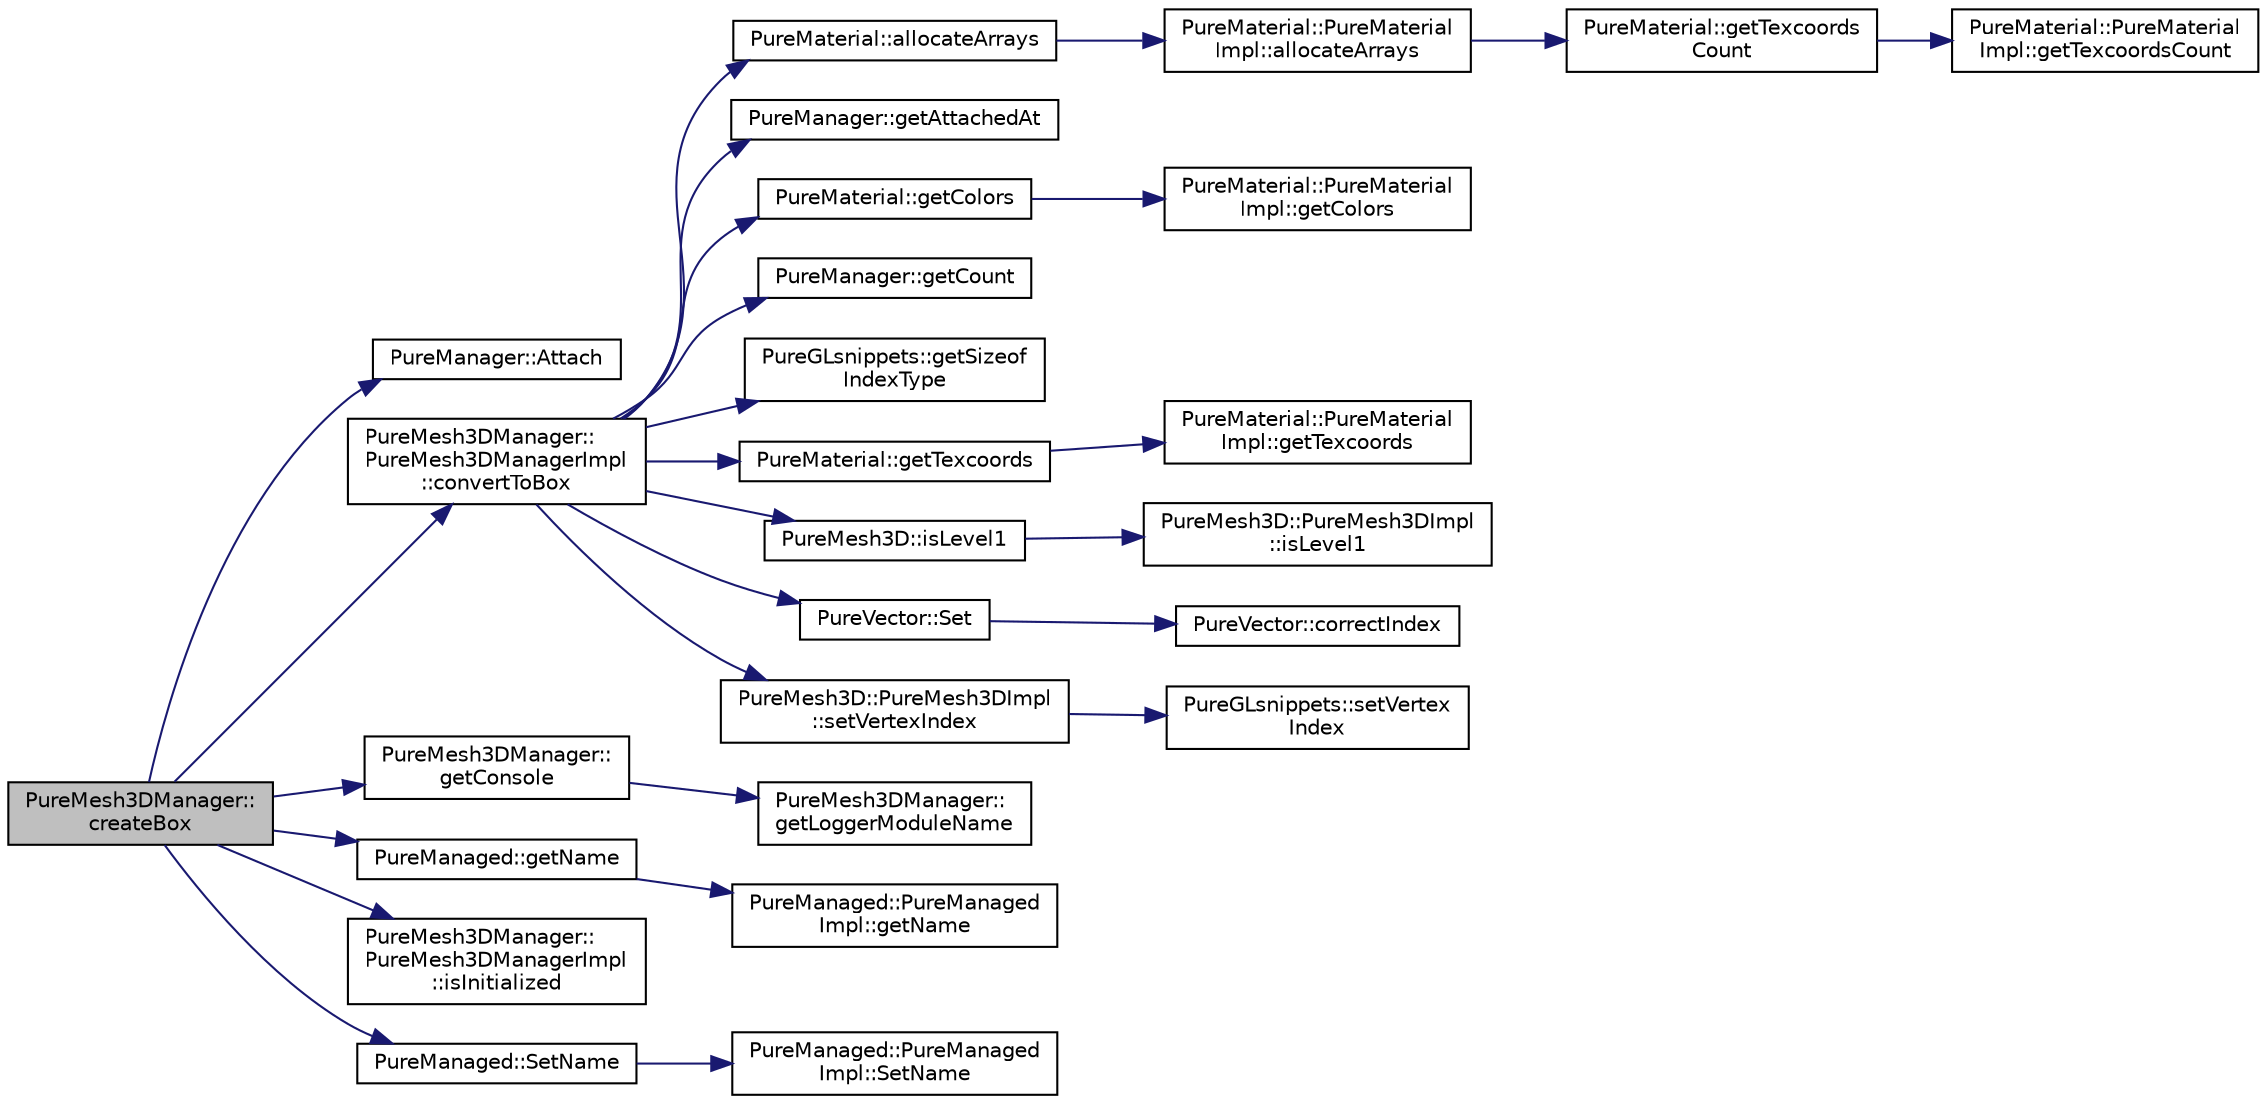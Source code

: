 digraph "PureMesh3DManager::createBox"
{
 // LATEX_PDF_SIZE
  edge [fontname="Helvetica",fontsize="10",labelfontname="Helvetica",labelfontsize="10"];
  node [fontname="Helvetica",fontsize="10",shape=record];
  rankdir="LR";
  Node1 [label="PureMesh3DManager::\lcreateBox",height=0.2,width=0.4,color="black", fillcolor="grey75", style="filled", fontcolor="black",tooltip="Creates a new box with the given sizes."];
  Node1 -> Node2 [color="midnightblue",fontsize="10",style="solid",fontname="Helvetica"];
  Node2 [label="PureManager::Attach",height=0.2,width=0.4,color="black", fillcolor="white", style="filled",URL="$class_pure_manager.html#a50eec0d2d6863b43f1e8b6220d280a1e",tooltip="Adds the given managed to the manager, if the managed has no manager yet."];
  Node1 -> Node3 [color="midnightblue",fontsize="10",style="solid",fontname="Helvetica"];
  Node3 [label="PureMesh3DManager::\lPureMesh3DManagerImpl\l::convertToBox",height=0.2,width=0.4,color="black", fillcolor="white", style="filled",URL="$class_pure_mesh3_d_manager_1_1_pure_mesh3_d_manager_impl.html#abd7ac98fba4e8d88f21d25975859c4bf",tooltip="Converts the given Mesh to a box with the given sizes."];
  Node3 -> Node4 [color="midnightblue",fontsize="10",style="solid",fontname="Helvetica"];
  Node4 [label="PureMaterial::allocateArrays",height=0.2,width=0.4,color="black", fillcolor="white", style="filled",URL="$class_pure_material.html#a91ae0dfdd7f093cba4def2f26a46a7f0",tooltip="Allocate color-, texture coordinate-, and index arrays on all available levels."];
  Node4 -> Node5 [color="midnightblue",fontsize="10",style="solid",fontname="Helvetica"];
  Node5 [label="PureMaterial::PureMaterial\lImpl::allocateArrays",height=0.2,width=0.4,color="black", fillcolor="white", style="filled",URL="$class_pure_material_1_1_pure_material_impl.html#af9bac958a81586120cdeb3c64d530e91",tooltip=" "];
  Node5 -> Node6 [color="midnightblue",fontsize="10",style="solid",fontname="Helvetica"];
  Node6 [label="PureMaterial::getTexcoords\lCount",height=0.2,width=0.4,color="black", fillcolor="white", style="filled",URL="$class_pure_material.html#a7dea49ee4b91a5a62ea6e6c514ce8351",tooltip="Gets the number of texture coordinates on the specified level."];
  Node6 -> Node7 [color="midnightblue",fontsize="10",style="solid",fontname="Helvetica"];
  Node7 [label="PureMaterial::PureMaterial\lImpl::getTexcoordsCount",height=0.2,width=0.4,color="black", fillcolor="white", style="filled",URL="$class_pure_material_1_1_pure_material_impl.html#ad40d8bfdede9042db146fbf855b26867",tooltip=" "];
  Node3 -> Node8 [color="midnightblue",fontsize="10",style="solid",fontname="Helvetica"];
  Node8 [label="PureManager::getAttachedAt",height=0.2,width=0.4,color="black", fillcolor="white", style="filled",URL="$class_pure_manager.html#a9dc649f2708925167bec9d35c5cd1dac",tooltip="Gets the pointer to the managed at the given index."];
  Node3 -> Node9 [color="midnightblue",fontsize="10",style="solid",fontname="Helvetica"];
  Node9 [label="PureMaterial::getColors",height=0.2,width=0.4,color="black", fillcolor="white", style="filled",URL="$class_pure_material.html#abbbe9f011fe90ab85afb0aabb19b1de7",tooltip="Gets the pointer to colors on the specified level."];
  Node9 -> Node10 [color="midnightblue",fontsize="10",style="solid",fontname="Helvetica"];
  Node10 [label="PureMaterial::PureMaterial\lImpl::getColors",height=0.2,width=0.4,color="black", fillcolor="white", style="filled",URL="$class_pure_material_1_1_pure_material_impl.html#a959bb5e0268ef2fa60a60607aeb79da8",tooltip=" "];
  Node3 -> Node11 [color="midnightblue",fontsize="10",style="solid",fontname="Helvetica"];
  Node11 [label="PureManager::getCount",height=0.2,width=0.4,color="black", fillcolor="white", style="filled",URL="$class_pure_manager.html#a00243cdb714c13e7a80ad2b4d2640d72",tooltip="Gets the number of managed objects."];
  Node3 -> Node12 [color="midnightblue",fontsize="10",style="solid",fontname="Helvetica"];
  Node12 [label="PureGLsnippets::getSizeof\lIndexType",height=0.2,width=0.4,color="black", fillcolor="white", style="filled",URL="$class_pure_g_lsnippets.html#a31230932d123f7cd4816e34c2062ead7",tooltip="Returns the size in Bytes of the given OpenGL index type."];
  Node3 -> Node13 [color="midnightblue",fontsize="10",style="solid",fontname="Helvetica"];
  Node13 [label="PureMaterial::getTexcoords",height=0.2,width=0.4,color="black", fillcolor="white", style="filled",URL="$class_pure_material.html#a09301364e08d4136111f69937028d4cc",tooltip="Gets the pointer to texture coordinates on the specified level."];
  Node13 -> Node14 [color="midnightblue",fontsize="10",style="solid",fontname="Helvetica"];
  Node14 [label="PureMaterial::PureMaterial\lImpl::getTexcoords",height=0.2,width=0.4,color="black", fillcolor="white", style="filled",URL="$class_pure_material_1_1_pure_material_impl.html#a958c61c05f731219766190283ef887c2",tooltip=" "];
  Node3 -> Node15 [color="midnightblue",fontsize="10",style="solid",fontname="Helvetica"];
  Node15 [label="PureMesh3D::isLevel1",height=0.2,width=0.4,color="black", fillcolor="white", style="filled",URL="$class_pure_mesh3_d.html#a5994d09a83ab409a273eeffff3d6b105",tooltip="Tells if the mesh is a level-1 parent mesh."];
  Node15 -> Node16 [color="midnightblue",fontsize="10",style="solid",fontname="Helvetica"];
  Node16 [label="PureMesh3D::PureMesh3DImpl\l::isLevel1",height=0.2,width=0.4,color="black", fillcolor="white", style="filled",URL="$class_pure_mesh3_d_1_1_pure_mesh3_d_impl.html#affd18ce4e5530fc032f1eb2d5c03c689",tooltip=" "];
  Node3 -> Node17 [color="midnightblue",fontsize="10",style="solid",fontname="Helvetica"];
  Node17 [label="PureVector::Set",height=0.2,width=0.4,color="black", fillcolor="white", style="filled",URL="$class_pure_vector.html#a7a06ddc19979aa3bbe17514071ed66c8",tooltip="Sets the value at the given index."];
  Node17 -> Node18 [color="midnightblue",fontsize="10",style="solid",fontname="Helvetica"];
  Node18 [label="PureVector::correctIndex",height=0.2,width=0.4,color="black", fillcolor="white", style="filled",URL="$class_pure_vector.html#a3a76805b3935eadb52ac7cf41dfd981b",tooltip=" "];
  Node3 -> Node19 [color="midnightblue",fontsize="10",style="solid",fontname="Helvetica"];
  Node19 [label="PureMesh3D::PureMesh3DImpl\l::setVertexIndex",height=0.2,width=0.4,color="black", fillcolor="white", style="filled",URL="$class_pure_mesh3_d_1_1_pure_mesh3_d_impl.html#aebd8e50022cfbc1da5444e6c5907b19d",tooltip="Sets an index value in the vertex index array."];
  Node19 -> Node20 [color="midnightblue",fontsize="10",style="solid",fontname="Helvetica"];
  Node20 [label="PureGLsnippets::setVertex\lIndex",height=0.2,width=0.4,color="black", fillcolor="white", style="filled",URL="$class_pure_g_lsnippets.html#a83549b118b0c20af5928790657edecfb",tooltip="Sets arr[index] element of the given array of iType type elements to value."];
  Node1 -> Node21 [color="midnightblue",fontsize="10",style="solid",fontname="Helvetica"];
  Node21 [label="PureMesh3DManager::\lgetConsole",height=0.2,width=0.4,color="black", fillcolor="white", style="filled",URL="$class_pure_mesh3_d_manager.html#acd3d76e7e8912fb0a2a143570cbb6239",tooltip="Returns access to console preset with logger module name as this class."];
  Node21 -> Node22 [color="midnightblue",fontsize="10",style="solid",fontname="Helvetica"];
  Node22 [label="PureMesh3DManager::\lgetLoggerModuleName",height=0.2,width=0.4,color="black", fillcolor="white", style="filled",URL="$class_pure_mesh3_d_manager.html#aea742676d6dbaa97bc62226550dc88af",tooltip="Returns the logger module name of this class."];
  Node1 -> Node23 [color="midnightblue",fontsize="10",style="solid",fontname="Helvetica"];
  Node23 [label="PureManaged::getName",height=0.2,width=0.4,color="black", fillcolor="white", style="filled",URL="$class_pure_managed.html#a74b5976e4f3d08a276624c1068d3b6e4",tooltip="Gets the name."];
  Node23 -> Node24 [color="midnightblue",fontsize="10",style="solid",fontname="Helvetica"];
  Node24 [label="PureManaged::PureManaged\lImpl::getName",height=0.2,width=0.4,color="black", fillcolor="white", style="filled",URL="$class_pure_managed_1_1_pure_managed_impl.html#a9e209d31fd238c35a1b0648acb20d188",tooltip="Gets the name."];
  Node1 -> Node25 [color="midnightblue",fontsize="10",style="solid",fontname="Helvetica"];
  Node25 [label="PureMesh3DManager::\lPureMesh3DManagerImpl\l::isInitialized",height=0.2,width=0.4,color="black", fillcolor="white", style="filled",URL="$class_pure_mesh3_d_manager_1_1_pure_mesh3_d_manager_impl.html#a3d70978c68d1a0c3b95feae7b6f381ae",tooltip=" "];
  Node1 -> Node26 [color="midnightblue",fontsize="10",style="solid",fontname="Helvetica"];
  Node26 [label="PureManaged::SetName",height=0.2,width=0.4,color="black", fillcolor="white", style="filled",URL="$class_pure_managed.html#aaaebbde0b7a6baee1f200b22bc92558f",tooltip="Sets the name."];
  Node26 -> Node27 [color="midnightblue",fontsize="10",style="solid",fontname="Helvetica"];
  Node27 [label="PureManaged::PureManaged\lImpl::SetName",height=0.2,width=0.4,color="black", fillcolor="white", style="filled",URL="$class_pure_managed_1_1_pure_managed_impl.html#a6d67353ca321275125a101703cd2efa3",tooltip="Sets the name."];
}

